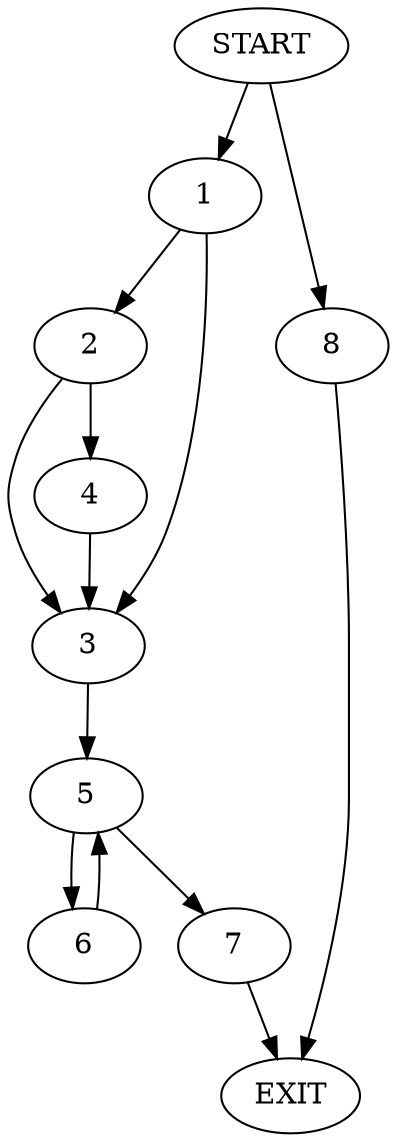 digraph {
0 [label="START"]
9 [label="EXIT"]
0 -> 1
1 -> 2
1 -> 3
2 -> 3
2 -> 4
3 -> 5
4 -> 3
5 -> 6
5 -> 7
6 -> 5
7 -> 9
0 -> 8
8 -> 9
}
